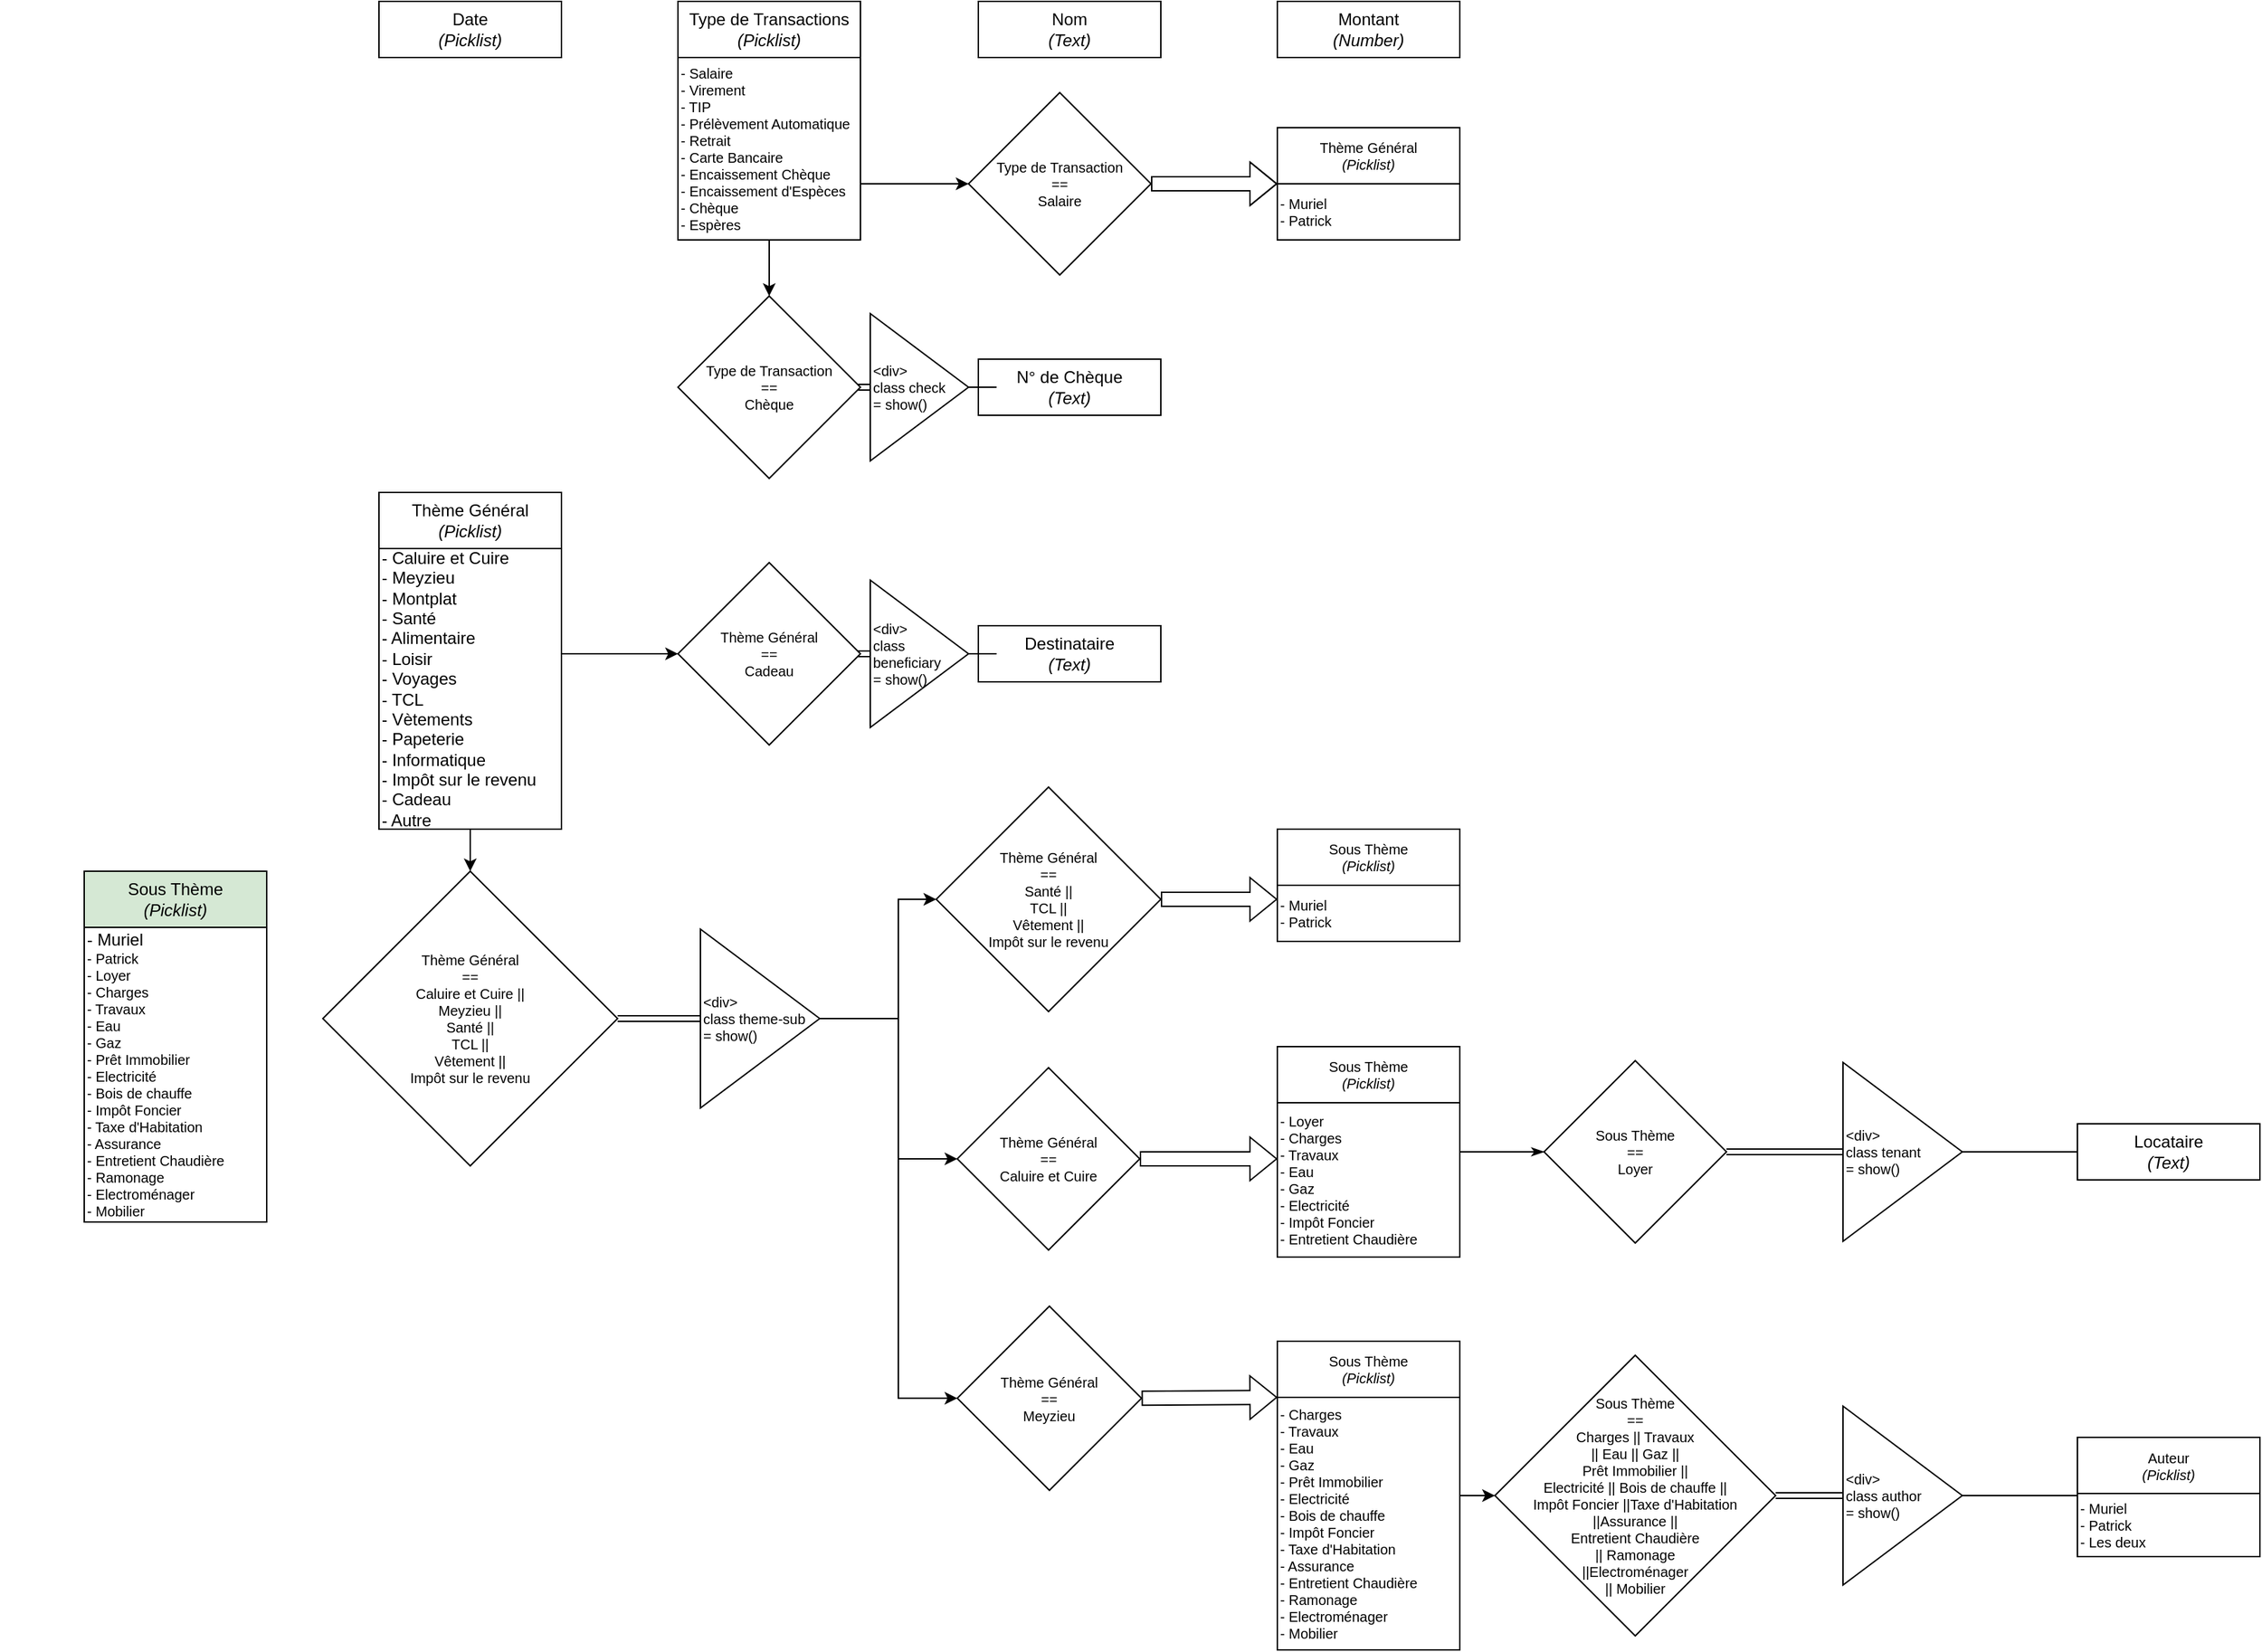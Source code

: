 <mxfile version="20.6.2" type="device"><diagram id="_iS8hXNYSeo_g7JiumHD" name="Page-1"><mxGraphModel dx="1851" dy="604" grid="1" gridSize="10" guides="1" tooltips="1" connect="1" arrows="1" fold="1" page="1" pageScale="1" pageWidth="827" pageHeight="1169" math="0" shadow="0"><root><mxCell id="0"/><mxCell id="1" parent="0"/><mxCell id="Fn56KsEobPj2Wxs-Rl2A-39" value="" style="group" parent="1" vertex="1" connectable="0"><mxGeometry x="253" y="40" width="130" height="170" as="geometry"/></mxCell><mxCell id="Fn56KsEobPj2Wxs-Rl2A-35" value="" style="group" parent="Fn56KsEobPj2Wxs-Rl2A-39" vertex="1" connectable="0"><mxGeometry y="10" width="130" height="160" as="geometry"/></mxCell><mxCell id="Fn56KsEobPj2Wxs-Rl2A-38" value="" style="group" parent="Fn56KsEobPj2Wxs-Rl2A-35" vertex="1" connectable="0"><mxGeometry width="130" height="160" as="geometry"/></mxCell><mxCell id="Fn56KsEobPj2Wxs-Rl2A-37" value="- Salaire&lt;br&gt;- Virement&lt;br&gt;- TIP&lt;br&gt;- Prélèvement Automatique&lt;br&gt;- Retrait&lt;br&gt;- Carte Bancaire&lt;br&gt;- Encaissement Chèque&lt;br&gt;- Encaissement d'Espèces&lt;br&gt;- Chèque&lt;br&gt;- Espères" style="whiteSpace=wrap;html=1;aspect=fixed;fontSize=10;align=left;" parent="Fn56KsEobPj2Wxs-Rl2A-38" vertex="1"><mxGeometry y="30" width="130" height="130" as="geometry"/></mxCell><mxCell id="Fn56KsEobPj2Wxs-Rl2A-36" value="Type de Transactions&lt;br&gt;&lt;i&gt;(Picklist)&lt;/i&gt;" style="rounded=0;whiteSpace=wrap;html=1;" parent="Fn56KsEobPj2Wxs-Rl2A-39" vertex="1"><mxGeometry width="130" height="40" as="geometry"/></mxCell><mxCell id="Fn56KsEobPj2Wxs-Rl2A-12" value="Date&lt;br&gt;&lt;i&gt;(Picklist)&lt;/i&gt;" style="rounded=0;whiteSpace=wrap;html=1;" parent="1" vertex="1"><mxGeometry x="40" y="40" width="130" height="40" as="geometry"/></mxCell><mxCell id="Fn56KsEobPj2Wxs-Rl2A-40" value="N° de Chèque&lt;br&gt;&lt;i&gt;(Text)&lt;/i&gt;" style="rounded=0;whiteSpace=wrap;html=1;" parent="1" vertex="1"><mxGeometry x="467" y="295" width="130" height="40" as="geometry"/></mxCell><mxCell id="Fn56KsEobPj2Wxs-Rl2A-41" value="Nom&lt;br&gt;&lt;i&gt;(Text)&lt;/i&gt;" style="rounded=0;whiteSpace=wrap;html=1;" parent="1" vertex="1"><mxGeometry x="467" y="40" width="130" height="40" as="geometry"/></mxCell><mxCell id="Fn56KsEobPj2Wxs-Rl2A-42" value="Montant&lt;br&gt;&lt;i&gt;(Number)&lt;/i&gt;" style="rounded=0;whiteSpace=wrap;html=1;" parent="1" vertex="1"><mxGeometry x="680" y="40" width="130" height="40" as="geometry"/></mxCell><mxCell id="Fn56KsEobPj2Wxs-Rl2A-49" value="" style="group" parent="1" vertex="1" connectable="0"><mxGeometry x="-20" y="390" width="200" height="240" as="geometry"/></mxCell><mxCell id="Fn56KsEobPj2Wxs-Rl2A-6" value="" style="group" parent="Fn56KsEobPj2Wxs-Rl2A-49" vertex="1" connectable="0"><mxGeometry width="200" height="240" as="geometry"/></mxCell><mxCell id="Fn56KsEobPj2Wxs-Rl2A-46" value="&lt;span style=&quot;font-size: 12px;&quot;&gt;- Caluire et Cuire&lt;/span&gt;&lt;br style=&quot;font-size: 12px;&quot;&gt;&lt;span style=&quot;font-size: 12px;&quot;&gt;- Meyzieu&lt;/span&gt;&lt;br style=&quot;font-size: 12px;&quot;&gt;&lt;span style=&quot;font-size: 12px;&quot;&gt;- Montplat&lt;/span&gt;&lt;br style=&quot;font-size: 12px;&quot;&gt;&lt;span style=&quot;font-size: 12px;&quot;&gt;- Santé&lt;/span&gt;&lt;br style=&quot;font-size: 12px;&quot;&gt;&lt;span style=&quot;font-size: 12px;&quot;&gt;- Alimentaire&lt;/span&gt;&lt;br style=&quot;font-size: 12px;&quot;&gt;&lt;span style=&quot;font-size: 12px;&quot;&gt;- Loisir&lt;/span&gt;&lt;br style=&quot;font-size: 12px;&quot;&gt;&lt;span style=&quot;font-size: 12px;&quot;&gt;- Voyages&lt;/span&gt;&lt;br style=&quot;font-size: 12px;&quot;&gt;&lt;span style=&quot;font-size: 12px;&quot;&gt;- TCL&lt;/span&gt;&lt;br style=&quot;font-size: 12px;&quot;&gt;&lt;span style=&quot;font-size: 12px;&quot;&gt;- Vètements&amp;nbsp;&lt;/span&gt;&lt;br style=&quot;font-size: 12px;&quot;&gt;&lt;span style=&quot;font-size: 12px;&quot;&gt;- Papeterie&lt;/span&gt;&lt;br style=&quot;font-size: 12px;&quot;&gt;&lt;span style=&quot;font-size: 12px;&quot;&gt;- Informatique&lt;br&gt;- Impôt sur le revenu&lt;br&gt;- Cadeau&lt;br&gt;- Autre&lt;br&gt;&lt;/span&gt;" style="rounded=0;whiteSpace=wrap;html=1;fontSize=10;align=left;" parent="Fn56KsEobPj2Wxs-Rl2A-6" vertex="1"><mxGeometry x="60" y="40" width="130" height="200" as="geometry"/></mxCell><mxCell id="Fn56KsEobPj2Wxs-Rl2A-45" value="Thème Général&lt;br&gt;&lt;i&gt;(Picklist)&lt;/i&gt;" style="rounded=0;whiteSpace=wrap;html=1;" parent="Fn56KsEobPj2Wxs-Rl2A-49" vertex="1"><mxGeometry x="60" width="130" height="40" as="geometry"/></mxCell><mxCell id="Fn56KsEobPj2Wxs-Rl2A-50" value="" style="group;" parent="1" vertex="1" connectable="0"><mxGeometry x="-230" y="660" width="200" height="250" as="geometry"/></mxCell><mxCell id="Fn56KsEobPj2Wxs-Rl2A-51" value="" style="group" parent="Fn56KsEobPj2Wxs-Rl2A-50" vertex="1" connectable="0"><mxGeometry width="200" height="250" as="geometry"/></mxCell><mxCell id="Fn56KsEobPj2Wxs-Rl2A-52" value="&lt;span style=&quot;font-size: 12px;&quot;&gt;- Muriel&lt;br&gt;&lt;/span&gt;- Patrick&lt;br&gt;- Loyer&lt;br&gt;- Charges&lt;br&gt;- Travaux&lt;br&gt;- Eau&lt;br&gt;- Gaz&lt;br&gt;- Prêt Immobilier&lt;br&gt;- Electricité&lt;br&gt;- Bois de chauffe&lt;br&gt;- Impôt Foncier&lt;br&gt;- Taxe d'Habitation&lt;br&gt;- Assurance&lt;br&gt;- Entretient Chaudière&lt;br&gt;- Ramonage&lt;br&gt;- Electroménager&lt;br&gt;- Mobilier" style="rounded=0;whiteSpace=wrap;html=1;fontSize=10;align=left;" parent="Fn56KsEobPj2Wxs-Rl2A-51" vertex="1"><mxGeometry x="60" y="40" width="130" height="210" as="geometry"/></mxCell><mxCell id="Fn56KsEobPj2Wxs-Rl2A-53" value="Sous Thème&lt;br&gt;&lt;i style=&quot;&quot;&gt;(Picklist)&lt;/i&gt;" style="rounded=0;whiteSpace=wrap;html=1;fillColor=#D5E8D4;" parent="Fn56KsEobPj2Wxs-Rl2A-50" vertex="1"><mxGeometry x="60" width="130" height="40" as="geometry"/></mxCell><mxCell id="Fn56KsEobPj2Wxs-Rl2A-68" value="Locataire&lt;br&gt;&lt;i&gt;(Text)&lt;/i&gt;" style="rounded=0;whiteSpace=wrap;html=1;" parent="1" vertex="1"><mxGeometry x="1250" y="840" width="130" height="40" as="geometry"/></mxCell><mxCell id="Fn56KsEobPj2Wxs-Rl2A-69" value="Destinataire&lt;br&gt;&lt;i&gt;(Text)&lt;/i&gt;" style="rounded=0;whiteSpace=wrap;html=1;" parent="1" vertex="1"><mxGeometry x="467" y="485" width="130" height="40" as="geometry"/></mxCell><mxCell id="Fn56KsEobPj2Wxs-Rl2A-101" style="edgeStyle=orthogonalEdgeStyle;rounded=0;orthogonalLoop=1;jettySize=auto;html=1;entryX=0;entryY=0.5;entryDx=0;entryDy=0;fontSize=10;shape=link;" parent="1" source="Fn56KsEobPj2Wxs-Rl2A-70" target="Fn56KsEobPj2Wxs-Rl2A-71" edge="1"><mxGeometry relative="1" as="geometry"/></mxCell><mxCell id="Fn56KsEobPj2Wxs-Rl2A-70" value="Type de Transaction&lt;br&gt;==&lt;br&gt;Chèque" style="rhombus;whiteSpace=wrap;html=1;fontSize=10;" parent="1" vertex="1"><mxGeometry x="253" y="250" width="130" height="130" as="geometry"/></mxCell><mxCell id="Fn56KsEobPj2Wxs-Rl2A-74" style="edgeStyle=orthogonalEdgeStyle;rounded=0;orthogonalLoop=1;jettySize=auto;html=1;entryX=0;entryY=0.5;entryDx=0;entryDy=0;fontSize=10;endArrow=none;endFill=0;" parent="1" source="Fn56KsEobPj2Wxs-Rl2A-71" target="Fn56KsEobPj2Wxs-Rl2A-40" edge="1"><mxGeometry relative="1" as="geometry"/></mxCell><mxCell id="Fn56KsEobPj2Wxs-Rl2A-71" value="&amp;lt;div&amp;gt;&amp;nbsp;&lt;br&gt;class check&lt;br&gt;= show()" style="triangle;whiteSpace=wrap;html=1;fontSize=10;align=left;" parent="1" vertex="1"><mxGeometry x="390" y="262.5" width="70" height="105" as="geometry"/></mxCell><mxCell id="Fn56KsEobPj2Wxs-Rl2A-72" style="edgeStyle=orthogonalEdgeStyle;rounded=0;orthogonalLoop=1;jettySize=auto;html=1;entryX=0.5;entryY=0;entryDx=0;entryDy=0;fontSize=10;" parent="1" source="Fn56KsEobPj2Wxs-Rl2A-37" target="Fn56KsEobPj2Wxs-Rl2A-70" edge="1"><mxGeometry relative="1" as="geometry"/></mxCell><mxCell id="Fn56KsEobPj2Wxs-Rl2A-75" value="Thème Général&lt;br&gt;==&lt;br&gt;Caluire et Cuire ||&lt;br&gt;Meyzieu ||&lt;br&gt;Santé ||&lt;br&gt;TCL ||&lt;br&gt;Vêtement ||&lt;br&gt;Impôt sur le revenu" style="rhombus;whiteSpace=wrap;html=1;fontSize=10;" parent="1" vertex="1"><mxGeometry y="660" width="210" height="210" as="geometry"/></mxCell><mxCell id="Fn56KsEobPj2Wxs-Rl2A-99" style="edgeStyle=orthogonalEdgeStyle;rounded=0;orthogonalLoop=1;jettySize=auto;html=1;fontSize=10;shape=link;entryX=1;entryY=0.5;entryDx=0;entryDy=0;" parent="1" source="Fn56KsEobPj2Wxs-Rl2A-76" target="Fn56KsEobPj2Wxs-Rl2A-75" edge="1"><mxGeometry relative="1" as="geometry"/></mxCell><mxCell id="Fn56KsEobPj2Wxs-Rl2A-104" style="edgeStyle=orthogonalEdgeStyle;rounded=0;orthogonalLoop=1;jettySize=auto;html=1;entryX=0;entryY=0.5;entryDx=0;entryDy=0;fontSize=10;fontColor=#000000;endArrow=classic;endFill=1;exitX=1;exitY=0.5;exitDx=0;exitDy=0;" parent="1" source="Fn56KsEobPj2Wxs-Rl2A-76" target="Fn56KsEobPj2Wxs-Rl2A-79" edge="1"><mxGeometry relative="1" as="geometry"><Array as="points"><mxPoint x="410" y="765"/><mxPoint x="410" y="865"/></Array></mxGeometry></mxCell><mxCell id="Fn56KsEobPj2Wxs-Rl2A-118" style="edgeStyle=orthogonalEdgeStyle;rounded=0;orthogonalLoop=1;jettySize=auto;html=1;entryX=0;entryY=0.5;entryDx=0;entryDy=0;fontSize=10;fontColor=#000000;endArrow=classic;endFill=1;" parent="1" source="Fn56KsEobPj2Wxs-Rl2A-76" target="Fn56KsEobPj2Wxs-Rl2A-85" edge="1"><mxGeometry relative="1" as="geometry"><Array as="points"><mxPoint x="410" y="765"/><mxPoint x="410" y="1036"/></Array></mxGeometry></mxCell><mxCell id="Fn56KsEobPj2Wxs-Rl2A-76" value="&amp;lt;div&amp;gt;&amp;nbsp;&lt;br&gt;class theme-sub&lt;br&gt;= show()" style="triangle;whiteSpace=wrap;html=1;fontSize=10;align=left;" parent="1" vertex="1"><mxGeometry x="269" y="701.25" width="85" height="127.5" as="geometry"/></mxCell><mxCell id="Fn56KsEobPj2Wxs-Rl2A-103" style="edgeStyle=orthogonalEdgeStyle;rounded=0;orthogonalLoop=1;jettySize=auto;html=1;entryX=0;entryY=0.5;entryDx=0;entryDy=0;fontSize=10;endArrow=classic;endFill=1;shape=link;" parent="1" source="Fn56KsEobPj2Wxs-Rl2A-77" target="Fn56KsEobPj2Wxs-Rl2A-78" edge="1"><mxGeometry relative="1" as="geometry"/></mxCell><mxCell id="Fn56KsEobPj2Wxs-Rl2A-77" value="Thème Général&lt;br&gt;==&lt;br&gt;Cadeau" style="rhombus;whiteSpace=wrap;html=1;fontSize=10;" parent="1" vertex="1"><mxGeometry x="253" y="440" width="130" height="130" as="geometry"/></mxCell><mxCell id="Fn56KsEobPj2Wxs-Rl2A-100" style="edgeStyle=orthogonalEdgeStyle;rounded=0;orthogonalLoop=1;jettySize=auto;html=1;fontSize=10;endArrow=none;endFill=0;" parent="1" source="Fn56KsEobPj2Wxs-Rl2A-78" edge="1"><mxGeometry relative="1" as="geometry"><mxPoint x="470" y="505" as="targetPoint"/></mxGeometry></mxCell><mxCell id="Fn56KsEobPj2Wxs-Rl2A-78" value="&amp;lt;div&amp;gt;&amp;nbsp;&lt;br&gt;class beneficiary&lt;br&gt;= show()" style="triangle;whiteSpace=wrap;html=1;fontSize=10;align=left;" parent="1" vertex="1"><mxGeometry x="390" y="452.5" width="70" height="105" as="geometry"/></mxCell><mxCell id="Fn56KsEobPj2Wxs-Rl2A-79" value="Thème Général&lt;br&gt;==&lt;br&gt;Caluire et Cuire" style="rhombus;whiteSpace=wrap;html=1;fontSize=10;" parent="1" vertex="1"><mxGeometry x="452" y="800" width="130" height="130" as="geometry"/></mxCell><mxCell id="Fn56KsEobPj2Wxs-Rl2A-84" value="" style="shape=flexArrow;endArrow=classic;html=1;rounded=0;fontSize=10;exitX=1;exitY=0.5;exitDx=0;exitDy=0;entryX=0;entryY=0.5;entryDx=0;entryDy=0;" parent="1" source="Fn56KsEobPj2Wxs-Rl2A-79" edge="1"><mxGeometry width="50" height="50" relative="1" as="geometry"><mxPoint x="440" y="680" as="sourcePoint"/><mxPoint x="680" y="865.0" as="targetPoint"/></mxGeometry></mxCell><mxCell id="Fn56KsEobPj2Wxs-Rl2A-85" value="Thème Général&lt;br&gt;==&lt;br&gt;Meyzieu" style="rhombus;whiteSpace=wrap;html=1;fontSize=10;" parent="1" vertex="1"><mxGeometry x="452" y="970" width="131.25" height="131.25" as="geometry"/></mxCell><mxCell id="Fn56KsEobPj2Wxs-Rl2A-90" value="" style="shape=flexArrow;endArrow=classic;html=1;rounded=0;fontSize=10;exitX=1;exitY=0.5;exitDx=0;exitDy=0;entryX=0;entryY=1;entryDx=0;entryDy=0;" parent="1" source="Fn56KsEobPj2Wxs-Rl2A-85" target="Fn56KsEobPj2Wxs-Rl2A-115" edge="1"><mxGeometry width="50" height="50" relative="1" as="geometry"><mxPoint x="435" y="895" as="sourcePoint"/><mxPoint x="570" y="1112.089" as="targetPoint"/></mxGeometry></mxCell><mxCell id="Fn56KsEobPj2Wxs-Rl2A-91" value="Thème Général&lt;br&gt;==&lt;br&gt;Santé ||&lt;br&gt;TCL ||&lt;br&gt;Vêtement ||&lt;br&gt;Impôt sur le revenu" style="rhombus;whiteSpace=wrap;html=1;fontSize=10;" parent="1" vertex="1"><mxGeometry x="437" y="600" width="160" height="160" as="geometry"/></mxCell><mxCell id="Fn56KsEobPj2Wxs-Rl2A-97" style="edgeStyle=orthogonalEdgeStyle;rounded=0;orthogonalLoop=1;jettySize=auto;html=1;fontSize=10;" parent="1" source="Fn56KsEobPj2Wxs-Rl2A-46" target="Fn56KsEobPj2Wxs-Rl2A-75" edge="1"><mxGeometry relative="1" as="geometry"/></mxCell><mxCell id="Fn56KsEobPj2Wxs-Rl2A-102" style="edgeStyle=orthogonalEdgeStyle;rounded=0;orthogonalLoop=1;jettySize=auto;html=1;entryX=0;entryY=0.5;entryDx=0;entryDy=0;fontSize=10;endArrow=classic;endFill=1;" parent="1" source="Fn56KsEobPj2Wxs-Rl2A-46" target="Fn56KsEobPj2Wxs-Rl2A-77" edge="1"><mxGeometry relative="1" as="geometry"><Array as="points"><mxPoint x="200" y="505"/><mxPoint x="200" y="505"/></Array></mxGeometry></mxCell><mxCell id="Fn56KsEobPj2Wxs-Rl2A-109" value="" style="group" parent="1" vertex="1" connectable="0"><mxGeometry x="680" y="630" width="130" height="80" as="geometry"/></mxCell><mxCell id="Fn56KsEobPj2Wxs-Rl2A-112" value="" style="group" parent="Fn56KsEobPj2Wxs-Rl2A-109" vertex="1" connectable="0"><mxGeometry width="130" height="80" as="geometry"/></mxCell><mxCell id="Fn56KsEobPj2Wxs-Rl2A-106" value="Sous Thème&lt;br&gt;&lt;i&gt;(Picklist)&lt;/i&gt;" style="rounded=0;whiteSpace=wrap;html=1;fontSize=10;fontColor=#000000;fillColor=#FFFFFF;" parent="Fn56KsEobPj2Wxs-Rl2A-112" vertex="1"><mxGeometry width="130" height="40" as="geometry"/></mxCell><mxCell id="Fn56KsEobPj2Wxs-Rl2A-108" value="- Muriel&lt;br&gt;- Patrick" style="rounded=0;whiteSpace=wrap;html=1;fontSize=10;fontColor=#000000;fillColor=#FFFFFF;align=left;" parent="Fn56KsEobPj2Wxs-Rl2A-112" vertex="1"><mxGeometry y="40" width="130" height="40" as="geometry"/></mxCell><mxCell id="Fn56KsEobPj2Wxs-Rl2A-110" style="edgeStyle=orthogonalEdgeStyle;rounded=0;orthogonalLoop=1;jettySize=auto;html=1;entryX=0;entryY=0.5;entryDx=0;entryDy=0;fontSize=10;fontColor=#000000;endArrow=classic;endFill=1;exitX=1;exitY=0.5;exitDx=0;exitDy=0;" parent="1" source="Fn56KsEobPj2Wxs-Rl2A-76" target="Fn56KsEobPj2Wxs-Rl2A-91" edge="1"><mxGeometry relative="1" as="geometry"><mxPoint x="364" y="775" as="sourcePoint"/><mxPoint x="370" y="885.0" as="targetPoint"/><Array as="points"><mxPoint x="410" y="765"/><mxPoint x="410" y="680"/></Array></mxGeometry></mxCell><mxCell id="Fn56KsEobPj2Wxs-Rl2A-111" value="" style="shape=flexArrow;endArrow=classic;html=1;rounded=0;fontSize=10;exitX=1;exitY=0.5;exitDx=0;exitDy=0;entryX=0;entryY=0.25;entryDx=0;entryDy=0;" parent="1" source="Fn56KsEobPj2Wxs-Rl2A-91" target="Fn56KsEobPj2Wxs-Rl2A-108" edge="1"><mxGeometry width="50" height="50" relative="1" as="geometry"><mxPoint x="500" y="885.0" as="sourcePoint"/><mxPoint x="690" y="990.0" as="targetPoint"/></mxGeometry></mxCell><mxCell id="Fn56KsEobPj2Wxs-Rl2A-117" value="" style="group" parent="1" vertex="1" connectable="0"><mxGeometry x="680" y="995" width="130" height="220" as="geometry"/></mxCell><mxCell id="Fn56KsEobPj2Wxs-Rl2A-115" value="Sous Thème&lt;br&gt;&lt;i&gt;(Picklist)&lt;/i&gt;" style="rounded=0;whiteSpace=wrap;html=1;fontSize=10;fontColor=#000000;fillColor=#FFFFFF;" parent="Fn56KsEobPj2Wxs-Rl2A-117" vertex="1"><mxGeometry width="130" height="40" as="geometry"/></mxCell><mxCell id="Fn56KsEobPj2Wxs-Rl2A-116" value="- Charges&lt;br&gt;- Travaux&lt;br&gt;- Eau&lt;br&gt;- Gaz&lt;br&gt;- Prêt Immobilier&lt;br&gt;- Electricité&lt;br&gt;- Bois de chauffe&lt;br&gt;- Impôt Foncier&lt;br&gt;- Taxe d'Habitation&lt;br&gt;- Assurance&lt;br&gt;- Entretient Chaudière&lt;br&gt;- Ramonage&lt;br&gt;- Electroménager&lt;br&gt;- Mobilier" style="rounded=0;whiteSpace=wrap;html=1;fontSize=10;fontColor=#000000;fillColor=#FFFFFF;align=left;" parent="Fn56KsEobPj2Wxs-Rl2A-117" vertex="1"><mxGeometry y="40" width="130" height="180" as="geometry"/></mxCell><mxCell id="Fn56KsEobPj2Wxs-Rl2A-122" style="edgeStyle=orthogonalEdgeStyle;rounded=0;orthogonalLoop=1;jettySize=auto;html=1;fontSize=10;fontColor=#000000;endArrow=none;endFill=0;shape=link;" parent="1" source="Fn56KsEobPj2Wxs-Rl2A-119" target="Fn56KsEobPj2Wxs-Rl2A-120" edge="1"><mxGeometry relative="1" as="geometry"/></mxCell><mxCell id="Fn56KsEobPj2Wxs-Rl2A-119" value="Sous Thème&lt;br&gt;==&lt;br&gt;&lt;span style=&quot;text-align: left;&quot;&gt;Charges || T&lt;/span&gt;&lt;span style=&quot;text-align: left;&quot;&gt;ravaux&lt;/span&gt;&lt;br style=&quot;text-align: left;&quot;&gt;&lt;span style=&quot;text-align: left;&quot;&gt;|| Eau ||&amp;nbsp;&lt;/span&gt;&lt;span style=&quot;text-align: left;&quot;&gt;Gaz ||&lt;/span&gt;&lt;br style=&quot;text-align: left;&quot;&gt;&lt;span style=&quot;text-align: left;&quot;&gt;Prêt Immobilier ||&lt;/span&gt;&lt;br style=&quot;text-align: left;&quot;&gt;&lt;span style=&quot;text-align: left;&quot;&gt;Electricité ||&amp;nbsp;&lt;/span&gt;&lt;span style=&quot;text-align: left;&quot;&gt;Bois de chauffe ||&lt;/span&gt;&lt;br style=&quot;text-align: left;&quot;&gt;&lt;span style=&quot;text-align: left;&quot;&gt;Impôt Foncier ||&lt;/span&gt;&lt;span style=&quot;text-align: left;&quot;&gt;Taxe d'Habitation&lt;/span&gt;&lt;br style=&quot;text-align: left;&quot;&gt;&lt;span style=&quot;text-align: left;&quot;&gt;||Assurance ||&lt;/span&gt;&lt;br style=&quot;text-align: left;&quot;&gt;&lt;span style=&quot;text-align: left;&quot;&gt;Entretient Chaudière&lt;/span&gt;&lt;br style=&quot;text-align: left;&quot;&gt;&lt;span style=&quot;text-align: left;&quot;&gt;|| Ramonage&lt;/span&gt;&lt;br style=&quot;text-align: left;&quot;&gt;&lt;span style=&quot;text-align: left;&quot;&gt;||Electroménager&lt;/span&gt;&lt;br style=&quot;text-align: left;&quot;&gt;&lt;span style=&quot;text-align: left;&quot;&gt;|| Mobilier&lt;/span&gt;" style="rhombus;whiteSpace=wrap;html=1;fontSize=10;" parent="1" vertex="1"><mxGeometry x="835" y="1005" width="200" height="200" as="geometry"/></mxCell><mxCell id="Fn56KsEobPj2Wxs-Rl2A-125" style="edgeStyle=orthogonalEdgeStyle;rounded=0;orthogonalLoop=1;jettySize=auto;html=1;entryX=0;entryY=0;entryDx=0;entryDy=0;fontSize=10;fontColor=#000000;endArrow=none;endFill=0;" parent="1" source="Fn56KsEobPj2Wxs-Rl2A-120" target="Fn56KsEobPj2Wxs-Rl2A-124" edge="1"><mxGeometry relative="1" as="geometry"><Array as="points"><mxPoint x="1250" y="1105"/></Array></mxGeometry></mxCell><mxCell id="Fn56KsEobPj2Wxs-Rl2A-120" value="&amp;lt;div&amp;gt;&amp;nbsp;&lt;br&gt;class author&lt;br&gt;= show()" style="triangle;whiteSpace=wrap;html=1;fontSize=10;align=left;" parent="1" vertex="1"><mxGeometry x="1083" y="1041.25" width="85" height="127.5" as="geometry"/></mxCell><mxCell id="Fn56KsEobPj2Wxs-Rl2A-121" style="edgeStyle=orthogonalEdgeStyle;rounded=0;orthogonalLoop=1;jettySize=auto;html=1;entryX=0;entryY=0.5;entryDx=0;entryDy=0;fontSize=10;fontColor=#000000;endArrow=classic;endFill=1;" parent="1" source="Fn56KsEobPj2Wxs-Rl2A-116" target="Fn56KsEobPj2Wxs-Rl2A-119" edge="1"><mxGeometry relative="1" as="geometry"><Array as="points"><mxPoint x="830" y="1105"/><mxPoint x="830" y="1105"/></Array></mxGeometry></mxCell><mxCell id="Fn56KsEobPj2Wxs-Rl2A-126" value="" style="group" parent="1" vertex="1" connectable="0"><mxGeometry x="1250" y="1063.5" width="130" height="85" as="geometry"/></mxCell><mxCell id="Fn56KsEobPj2Wxs-Rl2A-123" value="Auteur&lt;br&gt;&lt;i&gt;(Picklist)&lt;/i&gt;" style="rounded=0;whiteSpace=wrap;html=1;fontSize=10;fontColor=#000000;fillColor=#FFFFFF;" parent="Fn56KsEobPj2Wxs-Rl2A-126" vertex="1"><mxGeometry width="130" height="40" as="geometry"/></mxCell><mxCell id="Fn56KsEobPj2Wxs-Rl2A-124" value="- Muriel&lt;br&gt;- Patrick&lt;br&gt;- Les deux" style="rounded=0;whiteSpace=wrap;html=1;fontSize=10;fontColor=#000000;fillColor=#FFFFFF;align=left;" parent="Fn56KsEobPj2Wxs-Rl2A-126" vertex="1"><mxGeometry y="40" width="130" height="45" as="geometry"/></mxCell><mxCell id="Fn56KsEobPj2Wxs-Rl2A-131" style="edgeStyle=orthogonalEdgeStyle;shape=link;rounded=0;orthogonalLoop=1;jettySize=auto;html=1;entryX=0;entryY=0.5;entryDx=0;entryDy=0;fontSize=10;fontColor=#000000;endArrow=none;endFill=0;" parent="1" source="Fn56KsEobPj2Wxs-Rl2A-127" target="Fn56KsEobPj2Wxs-Rl2A-129" edge="1"><mxGeometry relative="1" as="geometry"/></mxCell><mxCell id="Fn56KsEobPj2Wxs-Rl2A-127" value="Sous Thème&lt;br&gt;==&lt;br&gt;Loyer" style="rhombus;whiteSpace=wrap;html=1;fontSize=10;" parent="1" vertex="1"><mxGeometry x="870" y="795" width="130" height="130" as="geometry"/></mxCell><mxCell id="Fn56KsEobPj2Wxs-Rl2A-128" value="" style="group" parent="1" vertex="1" connectable="0"><mxGeometry x="680" y="785" width="130" height="150" as="geometry"/></mxCell><mxCell id="Fn56KsEobPj2Wxs-Rl2A-113" value="Sous Thème&lt;br&gt;&lt;i&gt;(Picklist)&lt;/i&gt;" style="rounded=0;whiteSpace=wrap;html=1;fontSize=10;fontColor=#000000;fillColor=#FFFFFF;" parent="Fn56KsEobPj2Wxs-Rl2A-128" vertex="1"><mxGeometry width="130" height="40" as="geometry"/></mxCell><mxCell id="Fn56KsEobPj2Wxs-Rl2A-114" value="- Loyer&lt;br&gt;- Charges&lt;br&gt;- Travaux&lt;br&gt;- Eau&lt;br&gt;- Gaz&lt;br&gt;- Electricité&lt;br&gt;- Impôt Foncier&lt;br&gt;- Entretient Chaudière" style="rounded=0;whiteSpace=wrap;html=1;fontSize=10;fontColor=#000000;fillColor=#FFFFFF;align=left;" parent="Fn56KsEobPj2Wxs-Rl2A-128" vertex="1"><mxGeometry y="40" width="130" height="110" as="geometry"/></mxCell><mxCell id="Fn56KsEobPj2Wxs-Rl2A-130" style="edgeStyle=orthogonalEdgeStyle;rounded=0;orthogonalLoop=1;jettySize=auto;html=1;entryX=0;entryY=0.5;entryDx=0;entryDy=0;fontSize=10;fontColor=#000000;endArrow=none;endFill=0;" parent="1" source="Fn56KsEobPj2Wxs-Rl2A-129" target="Fn56KsEobPj2Wxs-Rl2A-68" edge="1"><mxGeometry relative="1" as="geometry"/></mxCell><mxCell id="Fn56KsEobPj2Wxs-Rl2A-129" value="&amp;lt;div&amp;gt;&amp;nbsp;&lt;br&gt;class tenant&lt;br&gt;= show()" style="triangle;whiteSpace=wrap;html=1;fontSize=10;align=left;" parent="1" vertex="1"><mxGeometry x="1083" y="796.25" width="85" height="127.5" as="geometry"/></mxCell><mxCell id="Fn56KsEobPj2Wxs-Rl2A-132" style="edgeStyle=orthogonalEdgeStyle;rounded=0;orthogonalLoop=1;jettySize=auto;html=1;fontSize=10;fontColor=#000000;endArrow=classicThin;endFill=1;" parent="1" source="Fn56KsEobPj2Wxs-Rl2A-114" target="Fn56KsEobPj2Wxs-Rl2A-127" edge="1"><mxGeometry relative="1" as="geometry"><Array as="points"><mxPoint x="830" y="860"/><mxPoint x="830" y="860"/></Array></mxGeometry></mxCell><mxCell id="7xRkaFLcrPFIUU3cFXSM-15" style="edgeStyle=orthogonalEdgeStyle;shape=flexArrow;rounded=0;orthogonalLoop=1;jettySize=auto;html=1;entryX=0;entryY=0;entryDx=0;entryDy=0;endArrow=block;endFill=0;" edge="1" parent="1" source="7xRkaFLcrPFIUU3cFXSM-2" target="7xRkaFLcrPFIUU3cFXSM-13"><mxGeometry relative="1" as="geometry"><Array as="points"><mxPoint x="660" y="170"/><mxPoint x="660" y="170"/></Array></mxGeometry></mxCell><mxCell id="7xRkaFLcrPFIUU3cFXSM-2" value="Type de Transaction&lt;br&gt;==&lt;br&gt;Salaire" style="rhombus;whiteSpace=wrap;html=1;fontSize=10;" vertex="1" parent="1"><mxGeometry x="460" y="105" width="130" height="130" as="geometry"/></mxCell><mxCell id="7xRkaFLcrPFIUU3cFXSM-4" style="edgeStyle=orthogonalEdgeStyle;rounded=0;orthogonalLoop=1;jettySize=auto;html=1;entryX=0;entryY=0.5;entryDx=0;entryDy=0;" edge="1" parent="1" source="Fn56KsEobPj2Wxs-Rl2A-37" target="7xRkaFLcrPFIUU3cFXSM-2"><mxGeometry relative="1" as="geometry"><Array as="points"><mxPoint x="440" y="170"/><mxPoint x="440" y="170"/></Array></mxGeometry></mxCell><mxCell id="7xRkaFLcrPFIUU3cFXSM-10" value="" style="group" vertex="1" connectable="0" parent="1"><mxGeometry x="680" y="130" width="130" height="80" as="geometry"/></mxCell><mxCell id="7xRkaFLcrPFIUU3cFXSM-11" value="" style="group" vertex="1" connectable="0" parent="7xRkaFLcrPFIUU3cFXSM-10"><mxGeometry width="130" height="80" as="geometry"/></mxCell><mxCell id="7xRkaFLcrPFIUU3cFXSM-12" value="Thème Général&lt;br&gt;&lt;i&gt;(Picklist)&lt;/i&gt;" style="rounded=0;whiteSpace=wrap;html=1;fontSize=10;fontColor=#000000;fillColor=#FFFFFF;" vertex="1" parent="7xRkaFLcrPFIUU3cFXSM-11"><mxGeometry width="130" height="40" as="geometry"/></mxCell><mxCell id="7xRkaFLcrPFIUU3cFXSM-13" value="- Muriel&lt;br&gt;- Patrick" style="rounded=0;whiteSpace=wrap;html=1;fontSize=10;fontColor=#000000;fillColor=#FFFFFF;align=left;" vertex="1" parent="7xRkaFLcrPFIUU3cFXSM-11"><mxGeometry y="40" width="130" height="40" as="geometry"/></mxCell></root></mxGraphModel></diagram></mxfile>
